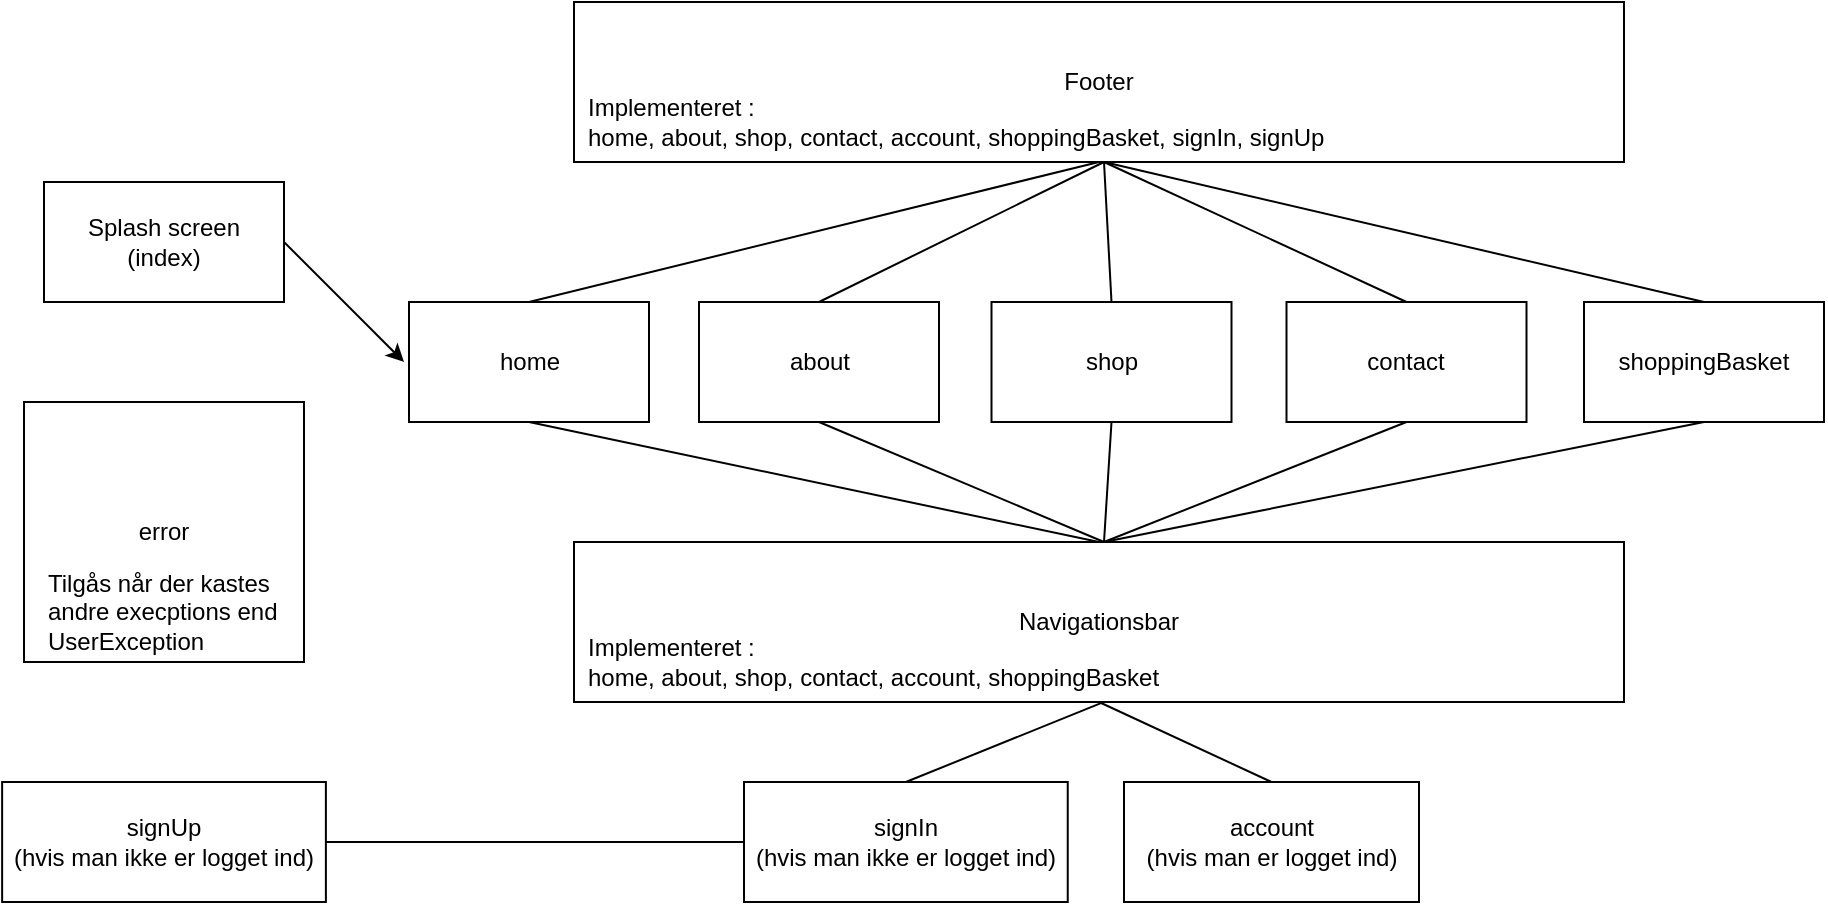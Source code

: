 <mxfile version="15.8.2" type="device"><diagram id="ZkkwiuLKFUzDQgtAPTfI" name="Page-1"><mxGraphModel dx="1888" dy="489" grid="1" gridSize="10" guides="1" tooltips="1" connect="1" arrows="1" fold="1" page="1" pageScale="1" pageWidth="850" pageHeight="1100" math="0" shadow="0"><root><mxCell id="0"/><mxCell id="1" parent="0"/><mxCell id="t-XjvKBEVKqiCQ8Fi7YK-4" value="" style="endArrow=none;html=1;rounded=0;exitX=1;exitY=0.5;exitDx=0;exitDy=0;entryX=0;entryY=0.5;entryDx=0;entryDy=0;" parent="1" source="t-XjvKBEVKqiCQ8Fi7YK-3" edge="1" target="t-XjvKBEVKqiCQ8Fi7YK-1"><mxGeometry width="50" height="50" relative="1" as="geometry"><mxPoint x="10" y="430" as="sourcePoint"/><mxPoint x="30" y="358" as="targetPoint"/></mxGeometry></mxCell><mxCell id="NYoANvuc2ZTVhlrIMix_-1" value="Splash screen&lt;br&gt;(index)" style="rounded=0;whiteSpace=wrap;html=1;" parent="1" vertex="1"><mxGeometry x="-150" y="100" width="120" height="60" as="geometry"/></mxCell><mxCell id="NYoANvuc2ZTVhlrIMix_-2" value="home" style="rounded=0;whiteSpace=wrap;html=1;" parent="1" vertex="1"><mxGeometry x="32.5" y="160" width="120" height="60" as="geometry"/></mxCell><mxCell id="NYoANvuc2ZTVhlrIMix_-5" value="" style="endArrow=classic;html=1;rounded=0;exitX=1;exitY=0.5;exitDx=0;exitDy=0;" parent="1" source="NYoANvuc2ZTVhlrIMix_-1" edge="1"><mxGeometry width="50" height="50" relative="1" as="geometry"><mxPoint x="-67.5" y="180" as="sourcePoint"/><mxPoint x="30" y="190" as="targetPoint"/></mxGeometry></mxCell><mxCell id="NYoANvuc2ZTVhlrIMix_-6" value="Navigationsbar" style="rounded=0;whiteSpace=wrap;html=1;" parent="1" vertex="1"><mxGeometry x="115" y="280" width="525" height="80" as="geometry"/></mxCell><mxCell id="NYoANvuc2ZTVhlrIMix_-7" value="Footer" style="rounded=0;whiteSpace=wrap;html=1;align=center;" parent="1" vertex="1"><mxGeometry x="115" y="10" width="525" height="80" as="geometry"/></mxCell><mxCell id="NYoANvuc2ZTVhlrIMix_-8" value="Implementeret :&lt;br&gt;home, about, shop, contact, account, shoppingBasket, signIn, signUp" style="text;html=1;strokeColor=none;fillColor=none;align=left;verticalAlign=middle;whiteSpace=wrap;rounded=0;" parent="1" vertex="1"><mxGeometry x="120" y="40" width="510" height="60" as="geometry"/></mxCell><mxCell id="NYoANvuc2ZTVhlrIMix_-10" value="Implementeret :&lt;br&gt;home, about, shop, contact, account, shoppingBasket" style="text;html=1;strokeColor=none;fillColor=none;align=left;verticalAlign=middle;whiteSpace=wrap;rounded=0;" parent="1" vertex="1"><mxGeometry x="120" y="310" width="360" height="60" as="geometry"/></mxCell><mxCell id="NYoANvuc2ZTVhlrIMix_-11" value="about" style="rounded=0;whiteSpace=wrap;html=1;" parent="1" vertex="1"><mxGeometry x="177.5" y="160" width="120" height="60" as="geometry"/></mxCell><mxCell id="NYoANvuc2ZTVhlrIMix_-12" value="shop" style="rounded=0;whiteSpace=wrap;html=1;" parent="1" vertex="1"><mxGeometry x="323.75" y="160" width="120" height="60" as="geometry"/></mxCell><mxCell id="NYoANvuc2ZTVhlrIMix_-13" value="contact" style="rounded=0;whiteSpace=wrap;html=1;" parent="1" vertex="1"><mxGeometry x="471.25" y="160" width="120" height="60" as="geometry"/></mxCell><mxCell id="NYoANvuc2ZTVhlrIMix_-14" value="" style="endArrow=none;html=1;rounded=0;entryX=0.5;entryY=1;entryDx=0;entryDy=0;exitX=0.5;exitY=0;exitDx=0;exitDy=0;" parent="1" source="NYoANvuc2ZTVhlrIMix_-6" target="NYoANvuc2ZTVhlrIMix_-2" edge="1"><mxGeometry width="50" height="50" relative="1" as="geometry"><mxPoint x="120" y="280" as="sourcePoint"/><mxPoint x="170" y="230" as="targetPoint"/></mxGeometry></mxCell><mxCell id="NYoANvuc2ZTVhlrIMix_-15" value="" style="endArrow=none;html=1;rounded=0;entryX=0.5;entryY=1;entryDx=0;entryDy=0;" parent="1" target="NYoANvuc2ZTVhlrIMix_-11" edge="1"><mxGeometry width="50" height="50" relative="1" as="geometry"><mxPoint x="380" y="280" as="sourcePoint"/><mxPoint x="60" y="260" as="targetPoint"/></mxGeometry></mxCell><mxCell id="NYoANvuc2ZTVhlrIMix_-16" value="" style="endArrow=none;html=1;rounded=0;entryX=0.5;entryY=1;entryDx=0;entryDy=0;" parent="1" target="NYoANvuc2ZTVhlrIMix_-12" edge="1"><mxGeometry width="50" height="50" relative="1" as="geometry"><mxPoint x="380" y="280" as="sourcePoint"/><mxPoint x="70" y="310" as="targetPoint"/></mxGeometry></mxCell><mxCell id="NYoANvuc2ZTVhlrIMix_-17" value="" style="endArrow=none;html=1;rounded=0;entryX=0.5;entryY=1;entryDx=0;entryDy=0;" parent="1" target="NYoANvuc2ZTVhlrIMix_-13" edge="1"><mxGeometry width="50" height="50" relative="1" as="geometry"><mxPoint x="380" y="280" as="sourcePoint"/><mxPoint x="530" y="530" as="targetPoint"/></mxGeometry></mxCell><mxCell id="NYoANvuc2ZTVhlrIMix_-18" value="account&lt;br&gt;(hvis man er logget ind)" style="rounded=0;whiteSpace=wrap;html=1;" parent="1" vertex="1"><mxGeometry x="390" y="400" width="147.5" height="60" as="geometry"/></mxCell><mxCell id="NYoANvuc2ZTVhlrIMix_-19" value="" style="endArrow=none;html=1;rounded=0;entryX=0.5;entryY=0;entryDx=0;entryDy=0;exitX=0.5;exitY=1;exitDx=0;exitDy=0;" parent="1" source="NYoANvuc2ZTVhlrIMix_-7" target="NYoANvuc2ZTVhlrIMix_-2" edge="1"><mxGeometry width="50" height="50" relative="1" as="geometry"><mxPoint x="200" y="150" as="sourcePoint"/><mxPoint x="250" y="100" as="targetPoint"/></mxGeometry></mxCell><mxCell id="NYoANvuc2ZTVhlrIMix_-20" value="" style="endArrow=none;html=1;rounded=0;exitX=0.5;exitY=0;exitDx=0;exitDy=0;" parent="1" source="NYoANvuc2ZTVhlrIMix_-11" edge="1"><mxGeometry width="50" height="50" relative="1" as="geometry"><mxPoint x="90" y="150" as="sourcePoint"/><mxPoint x="380" y="90" as="targetPoint"/></mxGeometry></mxCell><mxCell id="NYoANvuc2ZTVhlrIMix_-21" value="" style="endArrow=none;html=1;rounded=0;exitX=0.5;exitY=0;exitDx=0;exitDy=0;" parent="1" source="NYoANvuc2ZTVhlrIMix_-12" edge="1"><mxGeometry width="50" height="50" relative="1" as="geometry"><mxPoint x="470" y="160" as="sourcePoint"/><mxPoint x="380" y="90" as="targetPoint"/></mxGeometry></mxCell><mxCell id="NYoANvuc2ZTVhlrIMix_-22" value="" style="endArrow=none;html=1;rounded=0;exitX=0.5;exitY=0;exitDx=0;exitDy=0;" parent="1" source="NYoANvuc2ZTVhlrIMix_-13" edge="1"><mxGeometry width="50" height="50" relative="1" as="geometry"><mxPoint x="660" y="150" as="sourcePoint"/><mxPoint x="380" y="90" as="targetPoint"/></mxGeometry></mxCell><mxCell id="NYoANvuc2ZTVhlrIMix_-23" value="" style="endArrow=none;html=1;rounded=0;entryX=0.5;entryY=1;entryDx=0;entryDy=0;exitX=0.5;exitY=0;exitDx=0;exitDy=0;" parent="1" source="NYoANvuc2ZTVhlrIMix_-18" target="NYoANvuc2ZTVhlrIMix_-6" edge="1"><mxGeometry width="50" height="50" relative="1" as="geometry"><mxPoint x="200" y="440" as="sourcePoint"/><mxPoint x="400" y="380" as="targetPoint"/></mxGeometry></mxCell><mxCell id="NYoANvuc2ZTVhlrIMix_-24" value="shoppingBasket" style="rounded=0;whiteSpace=wrap;html=1;" parent="1" vertex="1"><mxGeometry x="620" y="160" width="120" height="60" as="geometry"/></mxCell><mxCell id="NYoANvuc2ZTVhlrIMix_-25" value="" style="endArrow=none;html=1;rounded=0;exitX=0.5;exitY=0;exitDx=0;exitDy=0;" parent="1" source="NYoANvuc2ZTVhlrIMix_-24" edge="1"><mxGeometry width="50" height="50" relative="1" as="geometry"><mxPoint x="690" y="110" as="sourcePoint"/><mxPoint x="380" y="90" as="targetPoint"/></mxGeometry></mxCell><mxCell id="NYoANvuc2ZTVhlrIMix_-26" value="" style="endArrow=none;html=1;rounded=0;entryX=0.5;entryY=1;entryDx=0;entryDy=0;" parent="1" target="NYoANvuc2ZTVhlrIMix_-24" edge="1"><mxGeometry width="50" height="50" relative="1" as="geometry"><mxPoint x="380" y="280" as="sourcePoint"/><mxPoint x="790" y="250" as="targetPoint"/></mxGeometry></mxCell><mxCell id="NYoANvuc2ZTVhlrIMix_-27" value="error" style="rounded=0;whiteSpace=wrap;html=1;align=center;" parent="1" vertex="1"><mxGeometry x="-160" y="210" width="140" height="130" as="geometry"/></mxCell><mxCell id="NYoANvuc2ZTVhlrIMix_-28" value="Tilgås når der kastes andre execptions end UserException" style="text;html=1;strokeColor=none;fillColor=none;align=left;verticalAlign=middle;whiteSpace=wrap;rounded=0;" parent="1" vertex="1"><mxGeometry x="-150" y="300" width="120" height="30" as="geometry"/></mxCell><mxCell id="t-XjvKBEVKqiCQ8Fi7YK-1" value="signIn&lt;br&gt;(hvis man ikke er logget ind)" style="rounded=0;whiteSpace=wrap;html=1;" parent="1" vertex="1"><mxGeometry x="200" y="400" width="161.87" height="60" as="geometry"/></mxCell><mxCell id="t-XjvKBEVKqiCQ8Fi7YK-2" value="" style="endArrow=none;html=1;rounded=0;entryX=0.718;entryY=0.843;entryDx=0;entryDy=0;entryPerimeter=0;exitX=0.5;exitY=0;exitDx=0;exitDy=0;" parent="1" source="t-XjvKBEVKqiCQ8Fi7YK-1" target="NYoANvuc2ZTVhlrIMix_-10" edge="1"><mxGeometry width="50" height="50" relative="1" as="geometry"><mxPoint x="630" y="440" as="sourcePoint"/><mxPoint x="680" y="390" as="targetPoint"/></mxGeometry></mxCell><mxCell id="t-XjvKBEVKqiCQ8Fi7YK-3" value="signUp&lt;br&gt;(hvis man ikke er logget ind)" style="rounded=0;whiteSpace=wrap;html=1;" parent="1" vertex="1"><mxGeometry x="-170.93" y="400" width="161.87" height="60" as="geometry"/></mxCell></root></mxGraphModel></diagram></mxfile>